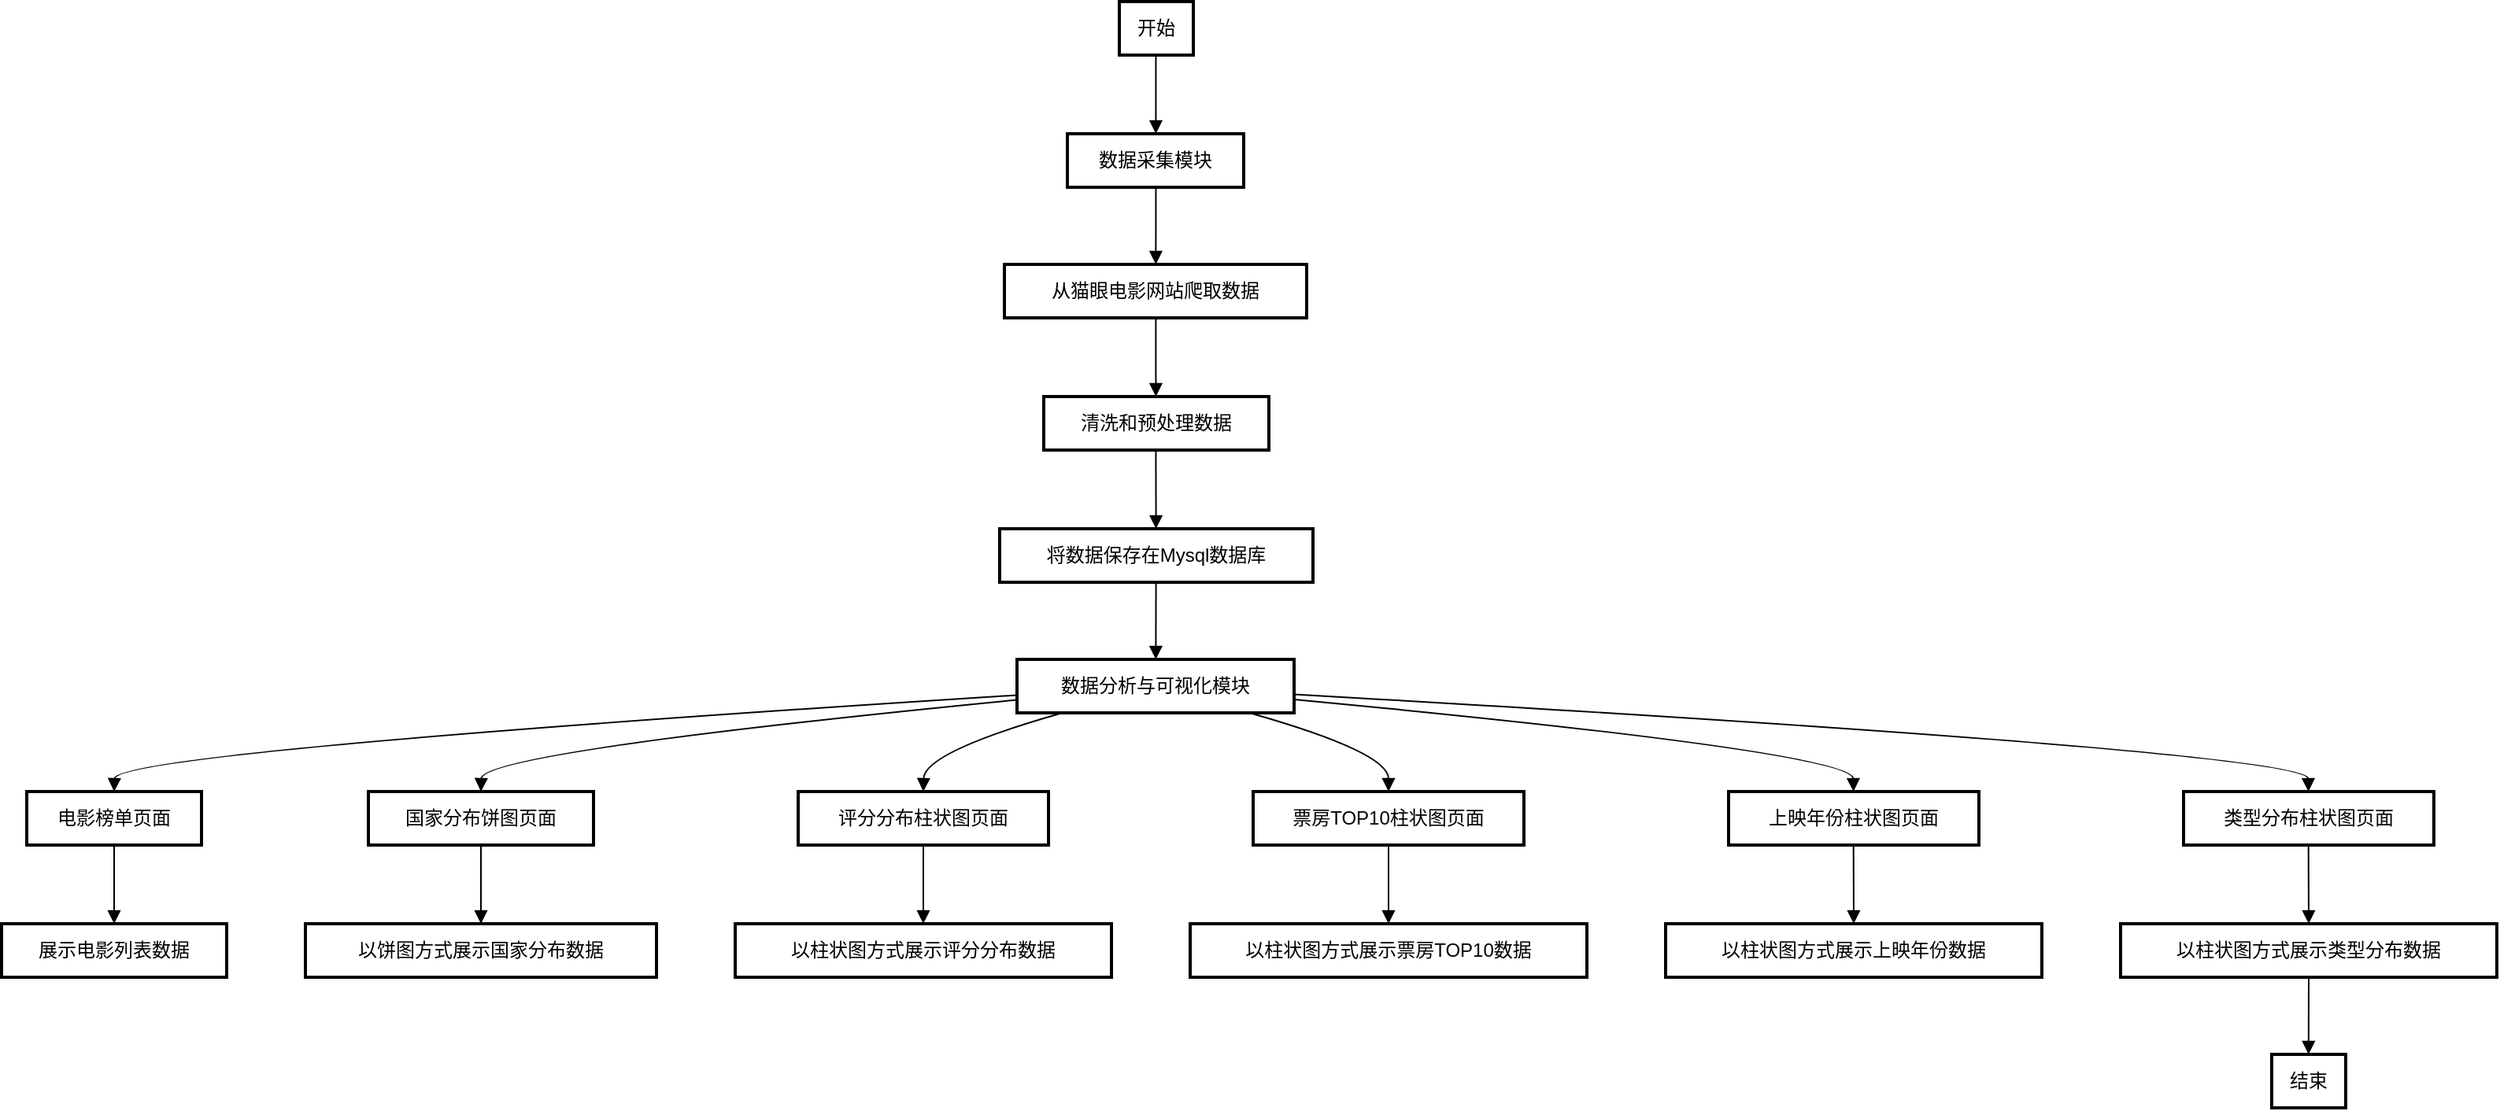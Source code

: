<mxfile version="21.6.1" type="github">
  <diagram name="第 1 页" id="onNldy-fITMc3NeipK9k">
    <mxGraphModel dx="2087" dy="1119" grid="0" gridSize="10" guides="1" tooltips="1" connect="1" arrows="1" fold="1" page="0" pageScale="1" pageWidth="827" pageHeight="1169" math="0" shadow="0">
      <root>
        <mxCell id="0" />
        <mxCell id="1" parent="0" />
        <mxCell id="osHnCGxuBMfT5xUY1qrN-1" value="开始" style="whiteSpace=wrap;strokeWidth=2;" vertex="1" parent="1">
          <mxGeometry x="730" y="20" width="47" height="34" as="geometry" />
        </mxCell>
        <mxCell id="osHnCGxuBMfT5xUY1qrN-2" value="数据采集模块" style="whiteSpace=wrap;strokeWidth=2;" vertex="1" parent="1">
          <mxGeometry x="697" y="104" width="112" height="34" as="geometry" />
        </mxCell>
        <mxCell id="osHnCGxuBMfT5xUY1qrN-3" value="从猫眼电影网站爬取数据" style="whiteSpace=wrap;strokeWidth=2;" vertex="1" parent="1">
          <mxGeometry x="657" y="187" width="192" height="34" as="geometry" />
        </mxCell>
        <mxCell id="osHnCGxuBMfT5xUY1qrN-4" value="清洗和预处理数据" style="whiteSpace=wrap;strokeWidth=2;" vertex="1" parent="1">
          <mxGeometry x="682" y="271" width="143" height="34" as="geometry" />
        </mxCell>
        <mxCell id="osHnCGxuBMfT5xUY1qrN-5" value="将数据保存在Mysql数据库" style="whiteSpace=wrap;strokeWidth=2;" vertex="1" parent="1">
          <mxGeometry x="654" y="355" width="199" height="34" as="geometry" />
        </mxCell>
        <mxCell id="osHnCGxuBMfT5xUY1qrN-6" value="数据分析与可视化模块" style="whiteSpace=wrap;strokeWidth=2;" vertex="1" parent="1">
          <mxGeometry x="665" y="438" width="176" height="34" as="geometry" />
        </mxCell>
        <mxCell id="osHnCGxuBMfT5xUY1qrN-7" value="电影榜单页面" style="whiteSpace=wrap;strokeWidth=2;" vertex="1" parent="1">
          <mxGeometry x="36" y="522" width="111" height="34" as="geometry" />
        </mxCell>
        <mxCell id="osHnCGxuBMfT5xUY1qrN-8" value="国家分布饼图页面" style="whiteSpace=wrap;strokeWidth=2;" vertex="1" parent="1">
          <mxGeometry x="253" y="522" width="143" height="34" as="geometry" />
        </mxCell>
        <mxCell id="osHnCGxuBMfT5xUY1qrN-9" value="评分分布柱状图页面" style="whiteSpace=wrap;strokeWidth=2;" vertex="1" parent="1">
          <mxGeometry x="526" y="522" width="159" height="34" as="geometry" />
        </mxCell>
        <mxCell id="osHnCGxuBMfT5xUY1qrN-10" value="票房TOP10柱状图页面" style="whiteSpace=wrap;strokeWidth=2;" vertex="1" parent="1">
          <mxGeometry x="815" y="522" width="172" height="34" as="geometry" />
        </mxCell>
        <mxCell id="osHnCGxuBMfT5xUY1qrN-11" value="上映年份柱状图页面" style="whiteSpace=wrap;strokeWidth=2;" vertex="1" parent="1">
          <mxGeometry x="1117" y="522" width="159" height="34" as="geometry" />
        </mxCell>
        <mxCell id="osHnCGxuBMfT5xUY1qrN-12" value="类型分布柱状图页面" style="whiteSpace=wrap;strokeWidth=2;" vertex="1" parent="1">
          <mxGeometry x="1406" y="522" width="159" height="34" as="geometry" />
        </mxCell>
        <mxCell id="osHnCGxuBMfT5xUY1qrN-13" value="展示电影列表数据" style="whiteSpace=wrap;strokeWidth=2;" vertex="1" parent="1">
          <mxGeometry x="20" y="606" width="143" height="34" as="geometry" />
        </mxCell>
        <mxCell id="osHnCGxuBMfT5xUY1qrN-14" value="以饼图方式展示国家分布数据" style="whiteSpace=wrap;strokeWidth=2;" vertex="1" parent="1">
          <mxGeometry x="213" y="606" width="223" height="34" as="geometry" />
        </mxCell>
        <mxCell id="osHnCGxuBMfT5xUY1qrN-15" value="以柱状图方式展示评分分布数据" style="whiteSpace=wrap;strokeWidth=2;" vertex="1" parent="1">
          <mxGeometry x="486" y="606" width="239" height="34" as="geometry" />
        </mxCell>
        <mxCell id="osHnCGxuBMfT5xUY1qrN-16" value="以柱状图方式展示票房TOP10数据" style="whiteSpace=wrap;strokeWidth=2;" vertex="1" parent="1">
          <mxGeometry x="775" y="606" width="252" height="34" as="geometry" />
        </mxCell>
        <mxCell id="osHnCGxuBMfT5xUY1qrN-17" value="以柱状图方式展示上映年份数据" style="whiteSpace=wrap;strokeWidth=2;" vertex="1" parent="1">
          <mxGeometry x="1077" y="606" width="239" height="34" as="geometry" />
        </mxCell>
        <mxCell id="osHnCGxuBMfT5xUY1qrN-18" value="以柱状图方式展示类型分布数据" style="whiteSpace=wrap;strokeWidth=2;" vertex="1" parent="1">
          <mxGeometry x="1366" y="606" width="239" height="34" as="geometry" />
        </mxCell>
        <mxCell id="osHnCGxuBMfT5xUY1qrN-19" value="结束" style="whiteSpace=wrap;strokeWidth=2;" vertex="1" parent="1">
          <mxGeometry x="1462" y="689" width="47" height="34" as="geometry" />
        </mxCell>
        <mxCell id="osHnCGxuBMfT5xUY1qrN-20" value="" style="curved=1;startArrow=none;endArrow=block;exitX=0.494;exitY=0.99;entryX=0.502;entryY=-0.01;rounded=0;" edge="1" parent="1" source="osHnCGxuBMfT5xUY1qrN-1" target="osHnCGxuBMfT5xUY1qrN-2">
          <mxGeometry relative="1" as="geometry">
            <Array as="points" />
          </mxGeometry>
        </mxCell>
        <mxCell id="osHnCGxuBMfT5xUY1qrN-21" value="" style="curved=1;startArrow=none;endArrow=block;exitX=0.502;exitY=0.98;entryX=0.501;entryY=0.01;rounded=0;" edge="1" parent="1" source="osHnCGxuBMfT5xUY1qrN-2" target="osHnCGxuBMfT5xUY1qrN-3">
          <mxGeometry relative="1" as="geometry">
            <Array as="points" />
          </mxGeometry>
        </mxCell>
        <mxCell id="osHnCGxuBMfT5xUY1qrN-22" value="" style="curved=1;startArrow=none;endArrow=block;exitX=0.501;exitY=1.0;entryX=0.498;entryY=1.122e-7;rounded=0;" edge="1" parent="1" source="osHnCGxuBMfT5xUY1qrN-3" target="osHnCGxuBMfT5xUY1qrN-4">
          <mxGeometry relative="1" as="geometry">
            <Array as="points" />
          </mxGeometry>
        </mxCell>
        <mxCell id="osHnCGxuBMfT5xUY1qrN-23" value="" style="curved=1;startArrow=none;endArrow=block;exitX=0.498;exitY=0.99;entryX=0.499;entryY=-0.01;rounded=0;" edge="1" parent="1" source="osHnCGxuBMfT5xUY1qrN-4" target="osHnCGxuBMfT5xUY1qrN-5">
          <mxGeometry relative="1" as="geometry">
            <Array as="points" />
          </mxGeometry>
        </mxCell>
        <mxCell id="osHnCGxuBMfT5xUY1qrN-24" value="" style="curved=1;startArrow=none;endArrow=block;exitX=0.499;exitY=0.98;entryX=0.501;entryY=0.01;rounded=0;" edge="1" parent="1" source="osHnCGxuBMfT5xUY1qrN-5" target="osHnCGxuBMfT5xUY1qrN-6">
          <mxGeometry relative="1" as="geometry">
            <Array as="points" />
          </mxGeometry>
        </mxCell>
        <mxCell id="osHnCGxuBMfT5xUY1qrN-25" value="" style="curved=1;startArrow=none;endArrow=block;exitX=0.002;exitY=0.668;entryX=0.5;entryY=2.244e-7;rounded=0;" edge="1" parent="1" source="osHnCGxuBMfT5xUY1qrN-6" target="osHnCGxuBMfT5xUY1qrN-7">
          <mxGeometry relative="1" as="geometry">
            <Array as="points">
              <mxPoint x="92" y="497" />
            </Array>
          </mxGeometry>
        </mxCell>
        <mxCell id="osHnCGxuBMfT5xUY1qrN-26" value="" style="curved=1;startArrow=none;endArrow=block;exitX=0.002;exitY=0.757;entryX=0.5;entryY=2.244e-7;rounded=0;" edge="1" parent="1" source="osHnCGxuBMfT5xUY1qrN-6" target="osHnCGxuBMfT5xUY1qrN-8">
          <mxGeometry relative="1" as="geometry">
            <Array as="points">
              <mxPoint x="325" y="497" />
            </Array>
          </mxGeometry>
        </mxCell>
        <mxCell id="osHnCGxuBMfT5xUY1qrN-27" value="" style="curved=1;startArrow=none;endArrow=block;exitX=0.164;exitY=1.0;entryX=0.5;entryY=2.244e-7;rounded=0;" edge="1" parent="1" source="osHnCGxuBMfT5xUY1qrN-6" target="osHnCGxuBMfT5xUY1qrN-9">
          <mxGeometry relative="1" as="geometry">
            <Array as="points">
              <mxPoint x="606" y="497" />
            </Array>
          </mxGeometry>
        </mxCell>
        <mxCell id="osHnCGxuBMfT5xUY1qrN-28" value="" style="curved=1;startArrow=none;endArrow=block;exitX=0.839;exitY=1.0;entryX=0.5;entryY=2.244e-7;rounded=0;" edge="1" parent="1" source="osHnCGxuBMfT5xUY1qrN-6" target="osHnCGxuBMfT5xUY1qrN-10">
          <mxGeometry relative="1" as="geometry">
            <Array as="points">
              <mxPoint x="901" y="497" />
            </Array>
          </mxGeometry>
        </mxCell>
        <mxCell id="osHnCGxuBMfT5xUY1qrN-29" value="" style="curved=1;startArrow=none;endArrow=block;exitX=1.0;exitY=0.749;entryX=0.499;entryY=2.244e-7;rounded=0;" edge="1" parent="1" source="osHnCGxuBMfT5xUY1qrN-6" target="osHnCGxuBMfT5xUY1qrN-11">
          <mxGeometry relative="1" as="geometry">
            <Array as="points">
              <mxPoint x="1196" y="497" />
            </Array>
          </mxGeometry>
        </mxCell>
        <mxCell id="osHnCGxuBMfT5xUY1qrN-30" value="" style="curved=1;startArrow=none;endArrow=block;exitX=1.0;exitY=0.653;entryX=0.499;entryY=2.244e-7;rounded=0;" edge="1" parent="1" source="osHnCGxuBMfT5xUY1qrN-6" target="osHnCGxuBMfT5xUY1qrN-12">
          <mxGeometry relative="1" as="geometry">
            <Array as="points">
              <mxPoint x="1485" y="497" />
            </Array>
          </mxGeometry>
        </mxCell>
        <mxCell id="osHnCGxuBMfT5xUY1qrN-31" value="" style="curved=1;startArrow=none;endArrow=block;exitX=0.5;exitY=0.99;entryX=0.5;entryY=-0.01;rounded=0;" edge="1" parent="1" source="osHnCGxuBMfT5xUY1qrN-7" target="osHnCGxuBMfT5xUY1qrN-13">
          <mxGeometry relative="1" as="geometry">
            <Array as="points" />
          </mxGeometry>
        </mxCell>
        <mxCell id="osHnCGxuBMfT5xUY1qrN-32" value="" style="curved=1;startArrow=none;endArrow=block;exitX=0.5;exitY=0.99;entryX=0.5;entryY=-0.01;rounded=0;" edge="1" parent="1" source="osHnCGxuBMfT5xUY1qrN-8" target="osHnCGxuBMfT5xUY1qrN-14">
          <mxGeometry relative="1" as="geometry">
            <Array as="points" />
          </mxGeometry>
        </mxCell>
        <mxCell id="osHnCGxuBMfT5xUY1qrN-33" value="" style="curved=1;startArrow=none;endArrow=block;exitX=0.5;exitY=0.99;entryX=0.5;entryY=-0.01;rounded=0;" edge="1" parent="1" source="osHnCGxuBMfT5xUY1qrN-9" target="osHnCGxuBMfT5xUY1qrN-15">
          <mxGeometry relative="1" as="geometry">
            <Array as="points" />
          </mxGeometry>
        </mxCell>
        <mxCell id="osHnCGxuBMfT5xUY1qrN-34" value="" style="curved=1;startArrow=none;endArrow=block;exitX=0.5;exitY=0.99;entryX=0.5;entryY=-0.01;rounded=0;" edge="1" parent="1" source="osHnCGxuBMfT5xUY1qrN-10" target="osHnCGxuBMfT5xUY1qrN-16">
          <mxGeometry relative="1" as="geometry">
            <Array as="points" />
          </mxGeometry>
        </mxCell>
        <mxCell id="osHnCGxuBMfT5xUY1qrN-35" value="" style="curved=1;startArrow=none;endArrow=block;exitX=0.499;exitY=0.99;entryX=0.5;entryY=-0.01;rounded=0;" edge="1" parent="1" source="osHnCGxuBMfT5xUY1qrN-11" target="osHnCGxuBMfT5xUY1qrN-17">
          <mxGeometry relative="1" as="geometry">
            <Array as="points" />
          </mxGeometry>
        </mxCell>
        <mxCell id="osHnCGxuBMfT5xUY1qrN-36" value="" style="curved=1;startArrow=none;endArrow=block;exitX=0.499;exitY=0.99;entryX=0.5;entryY=-0.01;rounded=0;" edge="1" parent="1" source="osHnCGxuBMfT5xUY1qrN-12" target="osHnCGxuBMfT5xUY1qrN-18">
          <mxGeometry relative="1" as="geometry">
            <Array as="points" />
          </mxGeometry>
        </mxCell>
        <mxCell id="osHnCGxuBMfT5xUY1qrN-37" value="" style="curved=1;startArrow=none;endArrow=block;exitX=0.5;exitY=0.98;entryX=0.498;entryY=0.01;rounded=0;" edge="1" parent="1" source="osHnCGxuBMfT5xUY1qrN-18" target="osHnCGxuBMfT5xUY1qrN-19">
          <mxGeometry relative="1" as="geometry">
            <Array as="points" />
          </mxGeometry>
        </mxCell>
      </root>
    </mxGraphModel>
  </diagram>
</mxfile>
